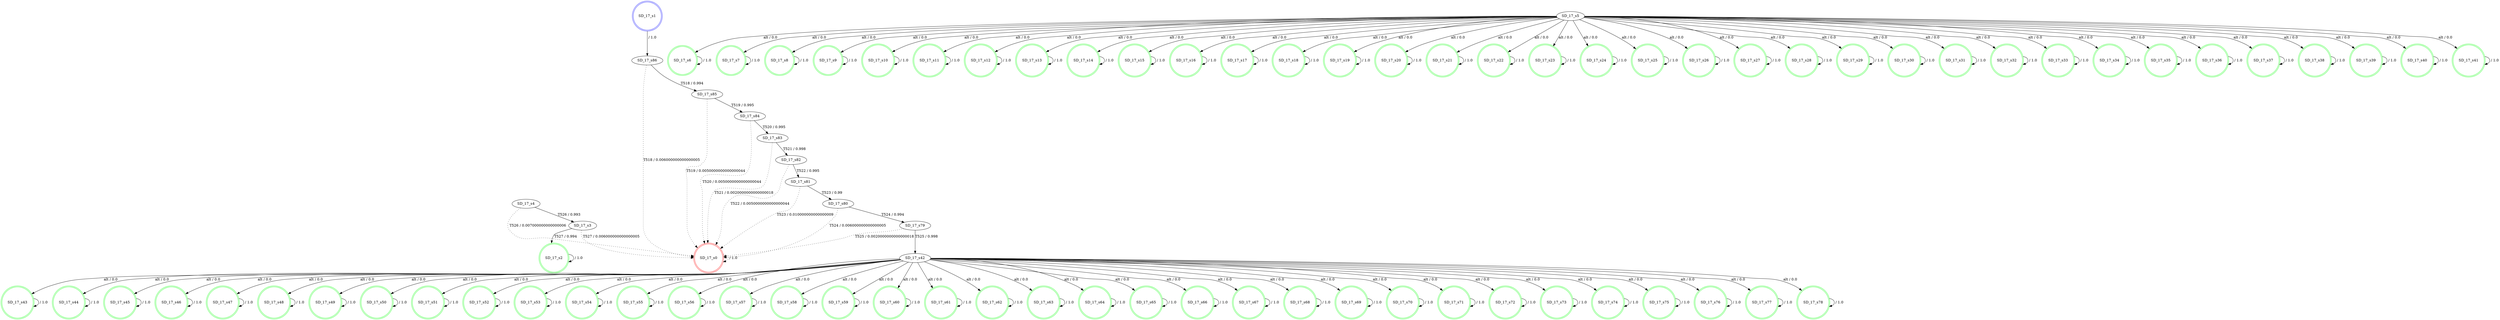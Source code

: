 digraph graphname {
SD_17_s0 [label="SD_17_s0",color=red,shape=doublecircle ];
SD_17_s1 [label="SD_17_s1",color=blue,shape=doublecircle ];
SD_17_s2 [label="SD_17_s2",color=green,shape=doublecircle ];
SD_17_s3 [label="SD_17_s3" ];
SD_17_s4 [label="SD_17_s4" ];
SD_17_s5 [label="SD_17_s5" ];
SD_17_s6 [label="SD_17_s6",color=green,shape=doublecircle ];
SD_17_s7 [label="SD_17_s7",color=green,shape=doublecircle ];
SD_17_s8 [label="SD_17_s8",color=green,shape=doublecircle ];
SD_17_s9 [label="SD_17_s9",color=green,shape=doublecircle ];
SD_17_s10 [label="SD_17_s10",color=green,shape=doublecircle ];
SD_17_s11 [label="SD_17_s11",color=green,shape=doublecircle ];
SD_17_s12 [label="SD_17_s12",color=green,shape=doublecircle ];
SD_17_s13 [label="SD_17_s13",color=green,shape=doublecircle ];
SD_17_s14 [label="SD_17_s14",color=green,shape=doublecircle ];
SD_17_s15 [label="SD_17_s15",color=green,shape=doublecircle ];
SD_17_s16 [label="SD_17_s16",color=green,shape=doublecircle ];
SD_17_s17 [label="SD_17_s17",color=green,shape=doublecircle ];
SD_17_s18 [label="SD_17_s18",color=green,shape=doublecircle ];
SD_17_s19 [label="SD_17_s19",color=green,shape=doublecircle ];
SD_17_s20 [label="SD_17_s20",color=green,shape=doublecircle ];
SD_17_s21 [label="SD_17_s21",color=green,shape=doublecircle ];
SD_17_s22 [label="SD_17_s22",color=green,shape=doublecircle ];
SD_17_s23 [label="SD_17_s23",color=green,shape=doublecircle ];
SD_17_s24 [label="SD_17_s24",color=green,shape=doublecircle ];
SD_17_s25 [label="SD_17_s25",color=green,shape=doublecircle ];
SD_17_s26 [label="SD_17_s26",color=green,shape=doublecircle ];
SD_17_s27 [label="SD_17_s27",color=green,shape=doublecircle ];
SD_17_s28 [label="SD_17_s28",color=green,shape=doublecircle ];
SD_17_s29 [label="SD_17_s29",color=green,shape=doublecircle ];
SD_17_s30 [label="SD_17_s30",color=green,shape=doublecircle ];
SD_17_s31 [label="SD_17_s31",color=green,shape=doublecircle ];
SD_17_s32 [label="SD_17_s32",color=green,shape=doublecircle ];
SD_17_s33 [label="SD_17_s33",color=green,shape=doublecircle ];
SD_17_s34 [label="SD_17_s34",color=green,shape=doublecircle ];
SD_17_s35 [label="SD_17_s35",color=green,shape=doublecircle ];
SD_17_s36 [label="SD_17_s36",color=green,shape=doublecircle ];
SD_17_s37 [label="SD_17_s37",color=green,shape=doublecircle ];
SD_17_s38 [label="SD_17_s38",color=green,shape=doublecircle ];
SD_17_s39 [label="SD_17_s39",color=green,shape=doublecircle ];
SD_17_s40 [label="SD_17_s40",color=green,shape=doublecircle ];
SD_17_s41 [label="SD_17_s41",color=green,shape=doublecircle ];
SD_17_s42 [label="SD_17_s42" ];
SD_17_s43 [label="SD_17_s43",color=green,shape=doublecircle ];
SD_17_s44 [label="SD_17_s44",color=green,shape=doublecircle ];
SD_17_s45 [label="SD_17_s45",color=green,shape=doublecircle ];
SD_17_s46 [label="SD_17_s46",color=green,shape=doublecircle ];
SD_17_s47 [label="SD_17_s47",color=green,shape=doublecircle ];
SD_17_s48 [label="SD_17_s48",color=green,shape=doublecircle ];
SD_17_s49 [label="SD_17_s49",color=green,shape=doublecircle ];
SD_17_s50 [label="SD_17_s50",color=green,shape=doublecircle ];
SD_17_s51 [label="SD_17_s51",color=green,shape=doublecircle ];
SD_17_s52 [label="SD_17_s52",color=green,shape=doublecircle ];
SD_17_s53 [label="SD_17_s53",color=green,shape=doublecircle ];
SD_17_s54 [label="SD_17_s54",color=green,shape=doublecircle ];
SD_17_s55 [label="SD_17_s55",color=green,shape=doublecircle ];
SD_17_s56 [label="SD_17_s56",color=green,shape=doublecircle ];
SD_17_s57 [label="SD_17_s57",color=green,shape=doublecircle ];
SD_17_s58 [label="SD_17_s58",color=green,shape=doublecircle ];
SD_17_s59 [label="SD_17_s59",color=green,shape=doublecircle ];
SD_17_s60 [label="SD_17_s60",color=green,shape=doublecircle ];
SD_17_s61 [label="SD_17_s61",color=green,shape=doublecircle ];
SD_17_s62 [label="SD_17_s62",color=green,shape=doublecircle ];
SD_17_s63 [label="SD_17_s63",color=green,shape=doublecircle ];
SD_17_s64 [label="SD_17_s64",color=green,shape=doublecircle ];
SD_17_s65 [label="SD_17_s65",color=green,shape=doublecircle ];
SD_17_s66 [label="SD_17_s66",color=green,shape=doublecircle ];
SD_17_s67 [label="SD_17_s67",color=green,shape=doublecircle ];
SD_17_s68 [label="SD_17_s68",color=green,shape=doublecircle ];
SD_17_s69 [label="SD_17_s69",color=green,shape=doublecircle ];
SD_17_s70 [label="SD_17_s70",color=green,shape=doublecircle ];
SD_17_s71 [label="SD_17_s71",color=green,shape=doublecircle ];
SD_17_s72 [label="SD_17_s72",color=green,shape=doublecircle ];
SD_17_s73 [label="SD_17_s73",color=green,shape=doublecircle ];
SD_17_s74 [label="SD_17_s74",color=green,shape=doublecircle ];
SD_17_s75 [label="SD_17_s75",color=green,shape=doublecircle ];
SD_17_s76 [label="SD_17_s76",color=green,shape=doublecircle ];
SD_17_s77 [label="SD_17_s77",color=green,shape=doublecircle ];
SD_17_s78 [label="SD_17_s78",color=green,shape=doublecircle ];
SD_17_s79 [label="SD_17_s79" ];
SD_17_s80 [label="SD_17_s80" ];
SD_17_s81 [label="SD_17_s81" ];
SD_17_s82 [label="SD_17_s82" ];
SD_17_s83 [label="SD_17_s83" ];
SD_17_s84 [label="SD_17_s84" ];
SD_17_s85 [label="SD_17_s85" ];
SD_17_s86 [label="SD_17_s86" ];
SD_17_s0 -> SD_17_s0 [label=" / 1.0", style=dotted];
SD_17_s1 -> SD_17_s86 [label=" / 1.0"];
SD_17_s2 -> SD_17_s2 [label=" / 1.0"];
SD_17_s3 -> SD_17_s2 [label="T527 / 0.994"];
SD_17_s3 -> SD_17_s0 [label="T527 / 0.006000000000000005", style=dotted];
SD_17_s4 -> SD_17_s3 [label="T526 / 0.993"];
SD_17_s4 -> SD_17_s0 [label="T526 / 0.007000000000000006", style=dotted];
SD_17_s5 -> SD_17_s6 [label="alt / 0.0"];
SD_17_s5 -> SD_17_s7 [label="alt / 0.0"];
SD_17_s5 -> SD_17_s8 [label="alt / 0.0"];
SD_17_s5 -> SD_17_s9 [label="alt / 0.0"];
SD_17_s5 -> SD_17_s10 [label="alt / 0.0"];
SD_17_s5 -> SD_17_s11 [label="alt / 0.0"];
SD_17_s5 -> SD_17_s12 [label="alt / 0.0"];
SD_17_s5 -> SD_17_s13 [label="alt / 0.0"];
SD_17_s5 -> SD_17_s14 [label="alt / 0.0"];
SD_17_s5 -> SD_17_s15 [label="alt / 0.0"];
SD_17_s5 -> SD_17_s16 [label="alt / 0.0"];
SD_17_s5 -> SD_17_s17 [label="alt / 0.0"];
SD_17_s5 -> SD_17_s18 [label="alt / 0.0"];
SD_17_s5 -> SD_17_s19 [label="alt / 0.0"];
SD_17_s5 -> SD_17_s20 [label="alt / 0.0"];
SD_17_s5 -> SD_17_s21 [label="alt / 0.0"];
SD_17_s5 -> SD_17_s22 [label="alt / 0.0"];
SD_17_s5 -> SD_17_s23 [label="alt / 0.0"];
SD_17_s5 -> SD_17_s24 [label="alt / 0.0"];
SD_17_s5 -> SD_17_s25 [label="alt / 0.0"];
SD_17_s5 -> SD_17_s26 [label="alt / 0.0"];
SD_17_s5 -> SD_17_s27 [label="alt / 0.0"];
SD_17_s5 -> SD_17_s28 [label="alt / 0.0"];
SD_17_s5 -> SD_17_s29 [label="alt / 0.0"];
SD_17_s5 -> SD_17_s30 [label="alt / 0.0"];
SD_17_s5 -> SD_17_s31 [label="alt / 0.0"];
SD_17_s5 -> SD_17_s32 [label="alt / 0.0"];
SD_17_s5 -> SD_17_s33 [label="alt / 0.0"];
SD_17_s5 -> SD_17_s34 [label="alt / 0.0"];
SD_17_s5 -> SD_17_s35 [label="alt / 0.0"];
SD_17_s5 -> SD_17_s36 [label="alt / 0.0"];
SD_17_s5 -> SD_17_s37 [label="alt / 0.0"];
SD_17_s5 -> SD_17_s38 [label="alt / 0.0"];
SD_17_s5 -> SD_17_s39 [label="alt / 0.0"];
SD_17_s5 -> SD_17_s40 [label="alt / 0.0"];
SD_17_s5 -> SD_17_s41 [label="alt / 0.0"];
SD_17_s6 -> SD_17_s6 [label=" / 1.0"];
SD_17_s7 -> SD_17_s7 [label=" / 1.0"];
SD_17_s8 -> SD_17_s8 [label=" / 1.0"];
SD_17_s9 -> SD_17_s9 [label=" / 1.0"];
SD_17_s10 -> SD_17_s10 [label=" / 1.0"];
SD_17_s11 -> SD_17_s11 [label=" / 1.0"];
SD_17_s12 -> SD_17_s12 [label=" / 1.0"];
SD_17_s13 -> SD_17_s13 [label=" / 1.0"];
SD_17_s14 -> SD_17_s14 [label=" / 1.0"];
SD_17_s15 -> SD_17_s15 [label=" / 1.0"];
SD_17_s16 -> SD_17_s16 [label=" / 1.0"];
SD_17_s17 -> SD_17_s17 [label=" / 1.0"];
SD_17_s18 -> SD_17_s18 [label=" / 1.0"];
SD_17_s19 -> SD_17_s19 [label=" / 1.0"];
SD_17_s20 -> SD_17_s20 [label=" / 1.0"];
SD_17_s21 -> SD_17_s21 [label=" / 1.0"];
SD_17_s22 -> SD_17_s22 [label=" / 1.0"];
SD_17_s23 -> SD_17_s23 [label=" / 1.0"];
SD_17_s24 -> SD_17_s24 [label=" / 1.0"];
SD_17_s25 -> SD_17_s25 [label=" / 1.0"];
SD_17_s26 -> SD_17_s26 [label=" / 1.0"];
SD_17_s27 -> SD_17_s27 [label=" / 1.0"];
SD_17_s28 -> SD_17_s28 [label=" / 1.0"];
SD_17_s29 -> SD_17_s29 [label=" / 1.0"];
SD_17_s30 -> SD_17_s30 [label=" / 1.0"];
SD_17_s31 -> SD_17_s31 [label=" / 1.0"];
SD_17_s32 -> SD_17_s32 [label=" / 1.0"];
SD_17_s33 -> SD_17_s33 [label=" / 1.0"];
SD_17_s34 -> SD_17_s34 [label=" / 1.0"];
SD_17_s35 -> SD_17_s35 [label=" / 1.0"];
SD_17_s36 -> SD_17_s36 [label=" / 1.0"];
SD_17_s37 -> SD_17_s37 [label=" / 1.0"];
SD_17_s38 -> SD_17_s38 [label=" / 1.0"];
SD_17_s39 -> SD_17_s39 [label=" / 1.0"];
SD_17_s40 -> SD_17_s40 [label=" / 1.0"];
SD_17_s41 -> SD_17_s41 [label=" / 1.0"];
SD_17_s42 -> SD_17_s43 [label="alt / 0.0"];
SD_17_s42 -> SD_17_s44 [label="alt / 0.0"];
SD_17_s42 -> SD_17_s45 [label="alt / 0.0"];
SD_17_s42 -> SD_17_s46 [label="alt / 0.0"];
SD_17_s42 -> SD_17_s47 [label="alt / 0.0"];
SD_17_s42 -> SD_17_s48 [label="alt / 0.0"];
SD_17_s42 -> SD_17_s49 [label="alt / 0.0"];
SD_17_s42 -> SD_17_s50 [label="alt / 0.0"];
SD_17_s42 -> SD_17_s51 [label="alt / 0.0"];
SD_17_s42 -> SD_17_s52 [label="alt / 0.0"];
SD_17_s42 -> SD_17_s53 [label="alt / 0.0"];
SD_17_s42 -> SD_17_s54 [label="alt / 0.0"];
SD_17_s42 -> SD_17_s55 [label="alt / 0.0"];
SD_17_s42 -> SD_17_s56 [label="alt / 0.0"];
SD_17_s42 -> SD_17_s57 [label="alt / 0.0"];
SD_17_s42 -> SD_17_s58 [label="alt / 0.0"];
SD_17_s42 -> SD_17_s59 [label="alt / 0.0"];
SD_17_s42 -> SD_17_s60 [label="alt / 0.0"];
SD_17_s42 -> SD_17_s61 [label="alt / 0.0"];
SD_17_s42 -> SD_17_s62 [label="alt / 0.0"];
SD_17_s42 -> SD_17_s63 [label="alt / 0.0"];
SD_17_s42 -> SD_17_s64 [label="alt / 0.0"];
SD_17_s42 -> SD_17_s65 [label="alt / 0.0"];
SD_17_s42 -> SD_17_s66 [label="alt / 0.0"];
SD_17_s42 -> SD_17_s67 [label="alt / 0.0"];
SD_17_s42 -> SD_17_s68 [label="alt / 0.0"];
SD_17_s42 -> SD_17_s69 [label="alt / 0.0"];
SD_17_s42 -> SD_17_s70 [label="alt / 0.0"];
SD_17_s42 -> SD_17_s71 [label="alt / 0.0"];
SD_17_s42 -> SD_17_s72 [label="alt / 0.0"];
SD_17_s42 -> SD_17_s73 [label="alt / 0.0"];
SD_17_s42 -> SD_17_s74 [label="alt / 0.0"];
SD_17_s42 -> SD_17_s75 [label="alt / 0.0"];
SD_17_s42 -> SD_17_s76 [label="alt / 0.0"];
SD_17_s42 -> SD_17_s77 [label="alt / 0.0"];
SD_17_s42 -> SD_17_s78 [label="alt / 0.0"];
SD_17_s43 -> SD_17_s43 [label=" / 1.0"];
SD_17_s44 -> SD_17_s44 [label=" / 1.0"];
SD_17_s45 -> SD_17_s45 [label=" / 1.0"];
SD_17_s46 -> SD_17_s46 [label=" / 1.0"];
SD_17_s47 -> SD_17_s47 [label=" / 1.0"];
SD_17_s48 -> SD_17_s48 [label=" / 1.0"];
SD_17_s49 -> SD_17_s49 [label=" / 1.0"];
SD_17_s50 -> SD_17_s50 [label=" / 1.0"];
SD_17_s51 -> SD_17_s51 [label=" / 1.0"];
SD_17_s52 -> SD_17_s52 [label=" / 1.0"];
SD_17_s53 -> SD_17_s53 [label=" / 1.0"];
SD_17_s54 -> SD_17_s54 [label=" / 1.0"];
SD_17_s55 -> SD_17_s55 [label=" / 1.0"];
SD_17_s56 -> SD_17_s56 [label=" / 1.0"];
SD_17_s57 -> SD_17_s57 [label=" / 1.0"];
SD_17_s58 -> SD_17_s58 [label=" / 1.0"];
SD_17_s59 -> SD_17_s59 [label=" / 1.0"];
SD_17_s60 -> SD_17_s60 [label=" / 1.0"];
SD_17_s61 -> SD_17_s61 [label=" / 1.0"];
SD_17_s62 -> SD_17_s62 [label=" / 1.0"];
SD_17_s63 -> SD_17_s63 [label=" / 1.0"];
SD_17_s64 -> SD_17_s64 [label=" / 1.0"];
SD_17_s65 -> SD_17_s65 [label=" / 1.0"];
SD_17_s66 -> SD_17_s66 [label=" / 1.0"];
SD_17_s67 -> SD_17_s67 [label=" / 1.0"];
SD_17_s68 -> SD_17_s68 [label=" / 1.0"];
SD_17_s69 -> SD_17_s69 [label=" / 1.0"];
SD_17_s70 -> SD_17_s70 [label=" / 1.0"];
SD_17_s71 -> SD_17_s71 [label=" / 1.0"];
SD_17_s72 -> SD_17_s72 [label=" / 1.0"];
SD_17_s73 -> SD_17_s73 [label=" / 1.0"];
SD_17_s74 -> SD_17_s74 [label=" / 1.0"];
SD_17_s75 -> SD_17_s75 [label=" / 1.0"];
SD_17_s76 -> SD_17_s76 [label=" / 1.0"];
SD_17_s77 -> SD_17_s77 [label=" / 1.0"];
SD_17_s78 -> SD_17_s78 [label=" / 1.0"];
SD_17_s79 -> SD_17_s42 [label="T525 / 0.998"];
SD_17_s79 -> SD_17_s0 [label="T525 / 0.0020000000000000018", style=dotted];
SD_17_s80 -> SD_17_s79 [label="T524 / 0.994"];
SD_17_s80 -> SD_17_s0 [label="T524 / 0.006000000000000005", style=dotted];
SD_17_s81 -> SD_17_s80 [label="T523 / 0.99"];
SD_17_s81 -> SD_17_s0 [label="T523 / 0.010000000000000009", style=dotted];
SD_17_s82 -> SD_17_s81 [label="T522 / 0.995"];
SD_17_s82 -> SD_17_s0 [label="T522 / 0.0050000000000000044", style=dotted];
SD_17_s83 -> SD_17_s82 [label="T521 / 0.998"];
SD_17_s83 -> SD_17_s0 [label="T521 / 0.0020000000000000018", style=dotted];
SD_17_s84 -> SD_17_s83 [label="T520 / 0.995"];
SD_17_s84 -> SD_17_s0 [label="T520 / 0.0050000000000000044", style=dotted];
SD_17_s85 -> SD_17_s84 [label="T519 / 0.995"];
SD_17_s85 -> SD_17_s0 [label="T519 / 0.0050000000000000044", style=dotted];
SD_17_s86 -> SD_17_s85 [label="T518 / 0.994"];
SD_17_s86 -> SD_17_s0 [label="T518 / 0.006000000000000005", style=dotted];
}
